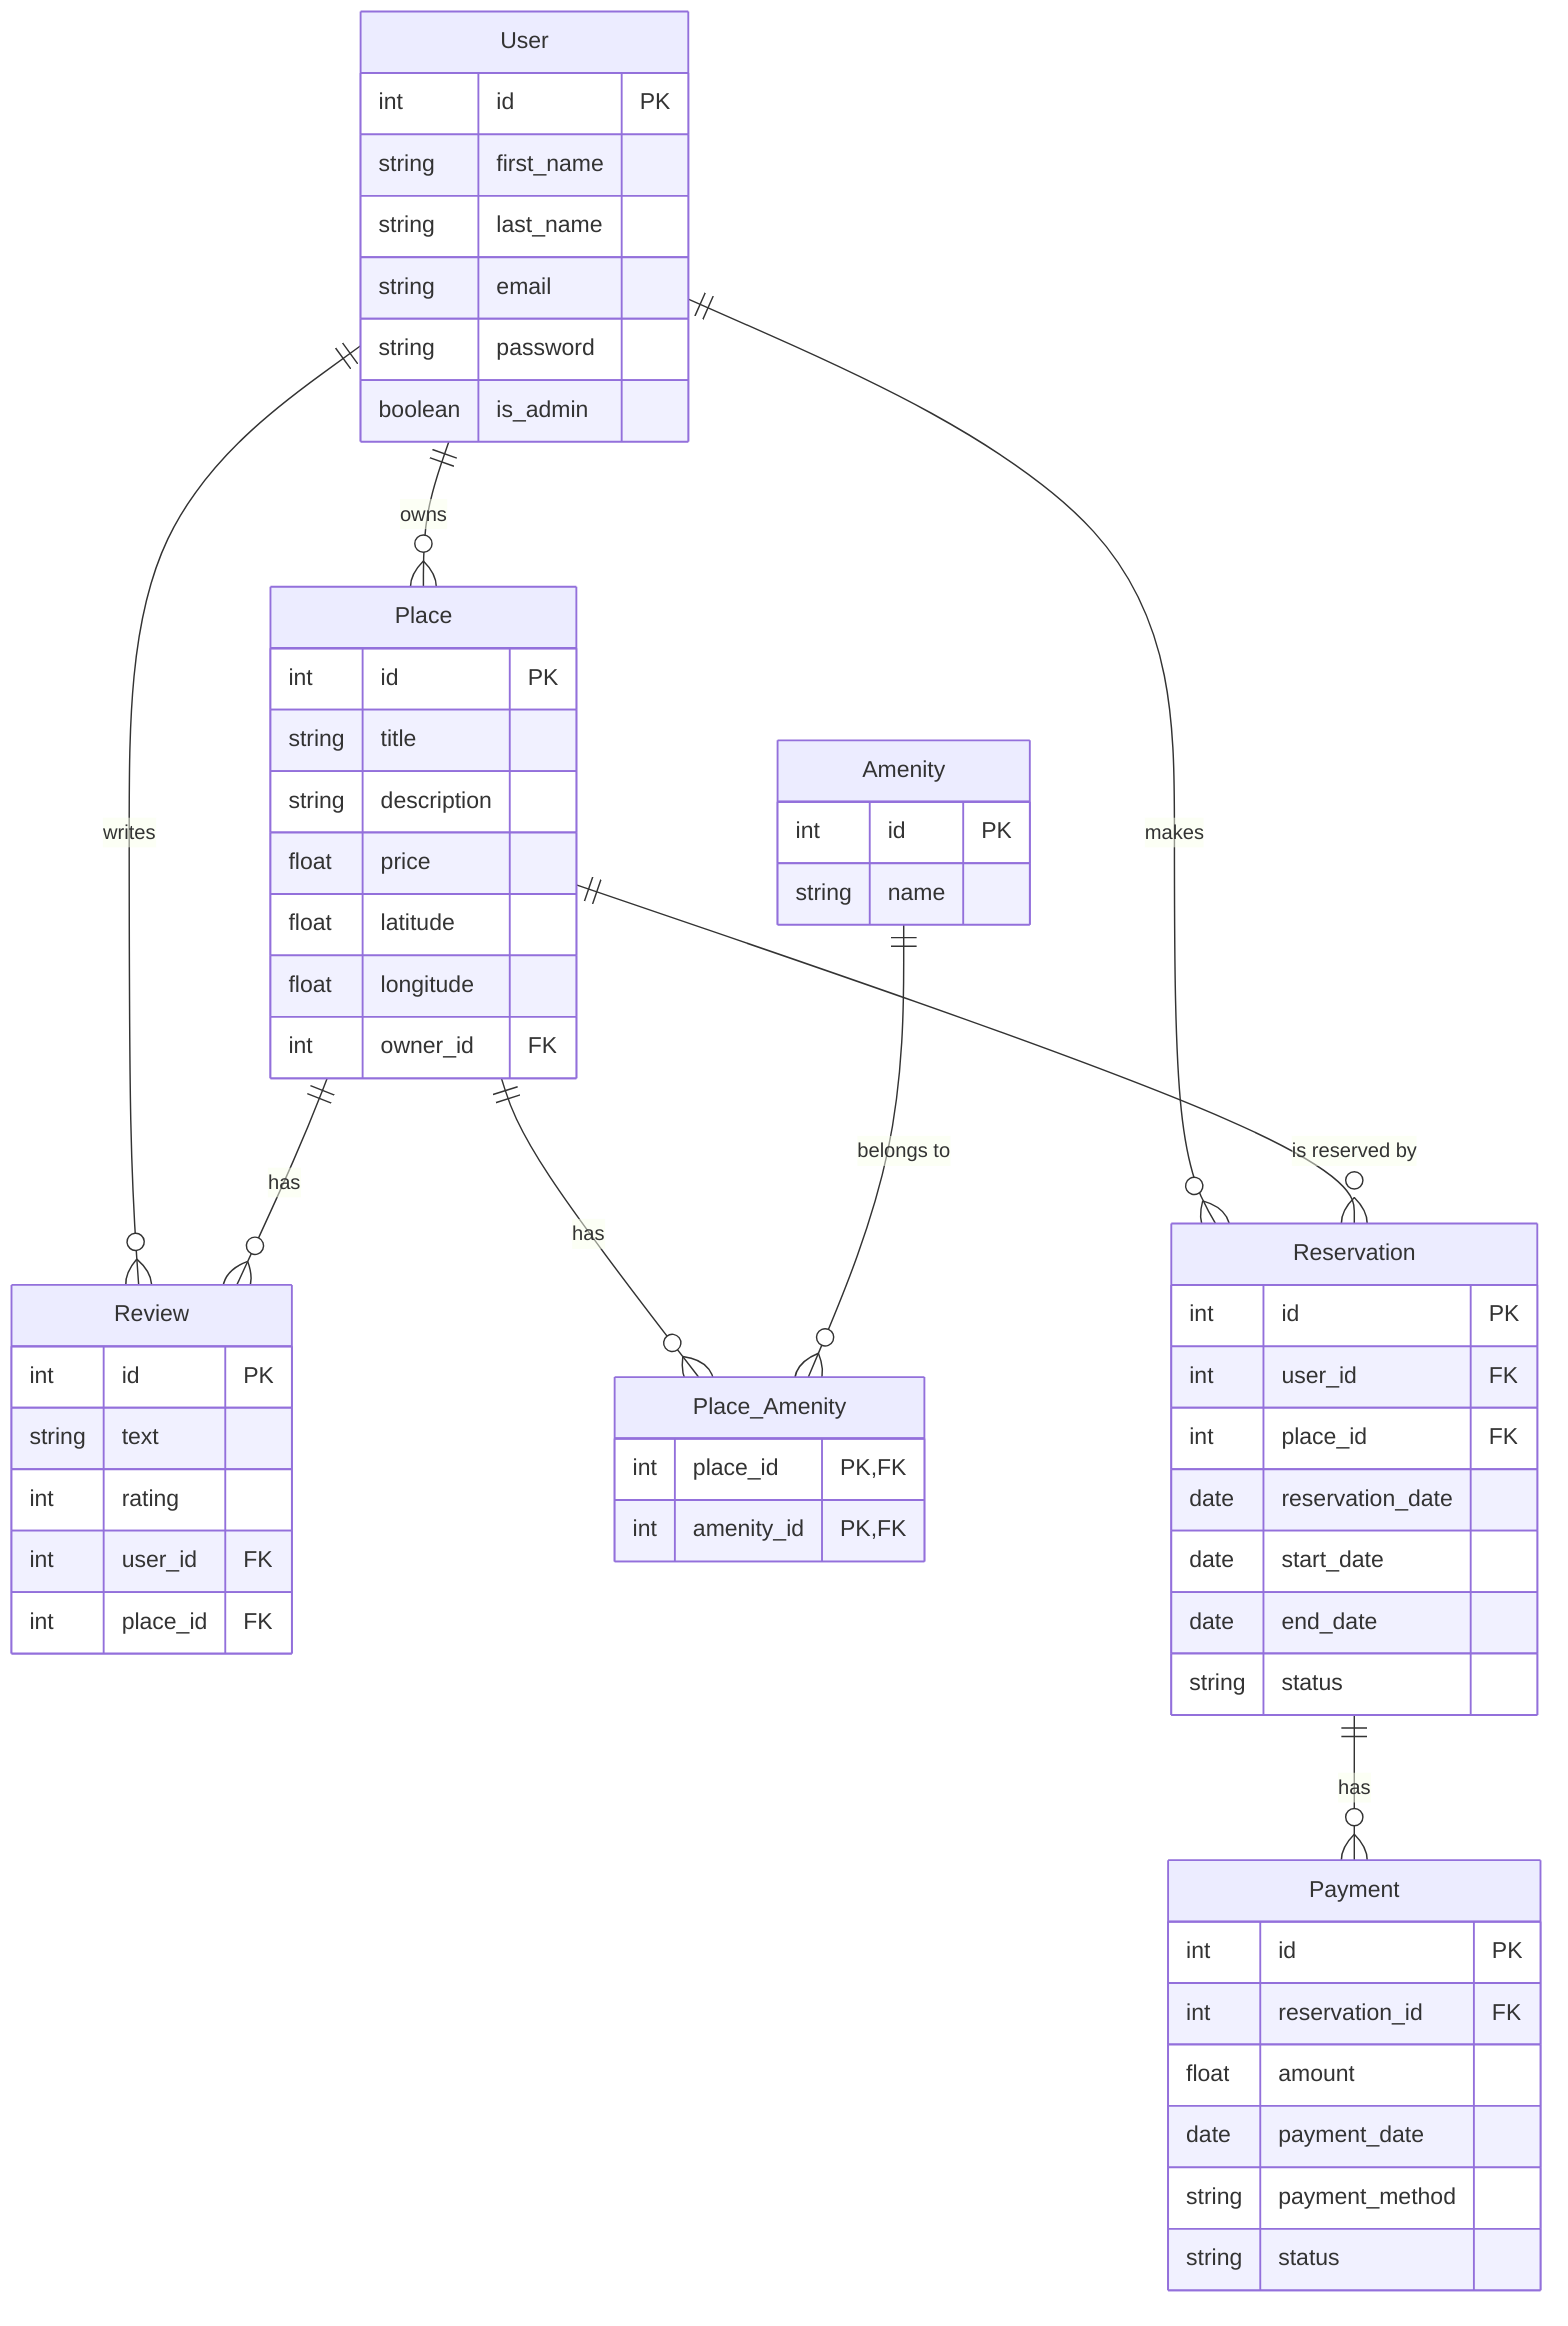 erDiagram
    User {
        int id PK
        string first_name
        string last_name
        string email
        string password
        boolean is_admin
    }

    Place {
        int id PK
        string title
        string description
        float price
        float latitude
        float longitude
        int owner_id FK
    }

    Review {
        int id PK
        string text
        int rating
        int user_id FK
        int place_id FK
    }

    Amenity {
        int id PK
        string name
    }

    Place_Amenity {
        int place_id PK, FK
        int amenity_id PK, FK
    }

    Reservation {
        int id PK
        int user_id FK
        int place_id FK
        date reservation_date
        date start_date
        date end_date
        string status
    }
    
    Payment {
        int id PK
        int reservation_id FK
        float amount
        date payment_date
        string payment_method
        string status
    }

    %% Relationships %%
    User ||--o{ Place : "owns"
    User ||--o{ Review : "writes"
    Place ||--o{ Review : "has"
    Place ||--o{ Place_Amenity : "has"
    Amenity ||--o{ Place_Amenity : "belongs to"
    User ||--o{ Reservation : "makes"
    Place ||--o{ Reservation : "is reserved by"
    Reservation ||--o{ Payment : "has"